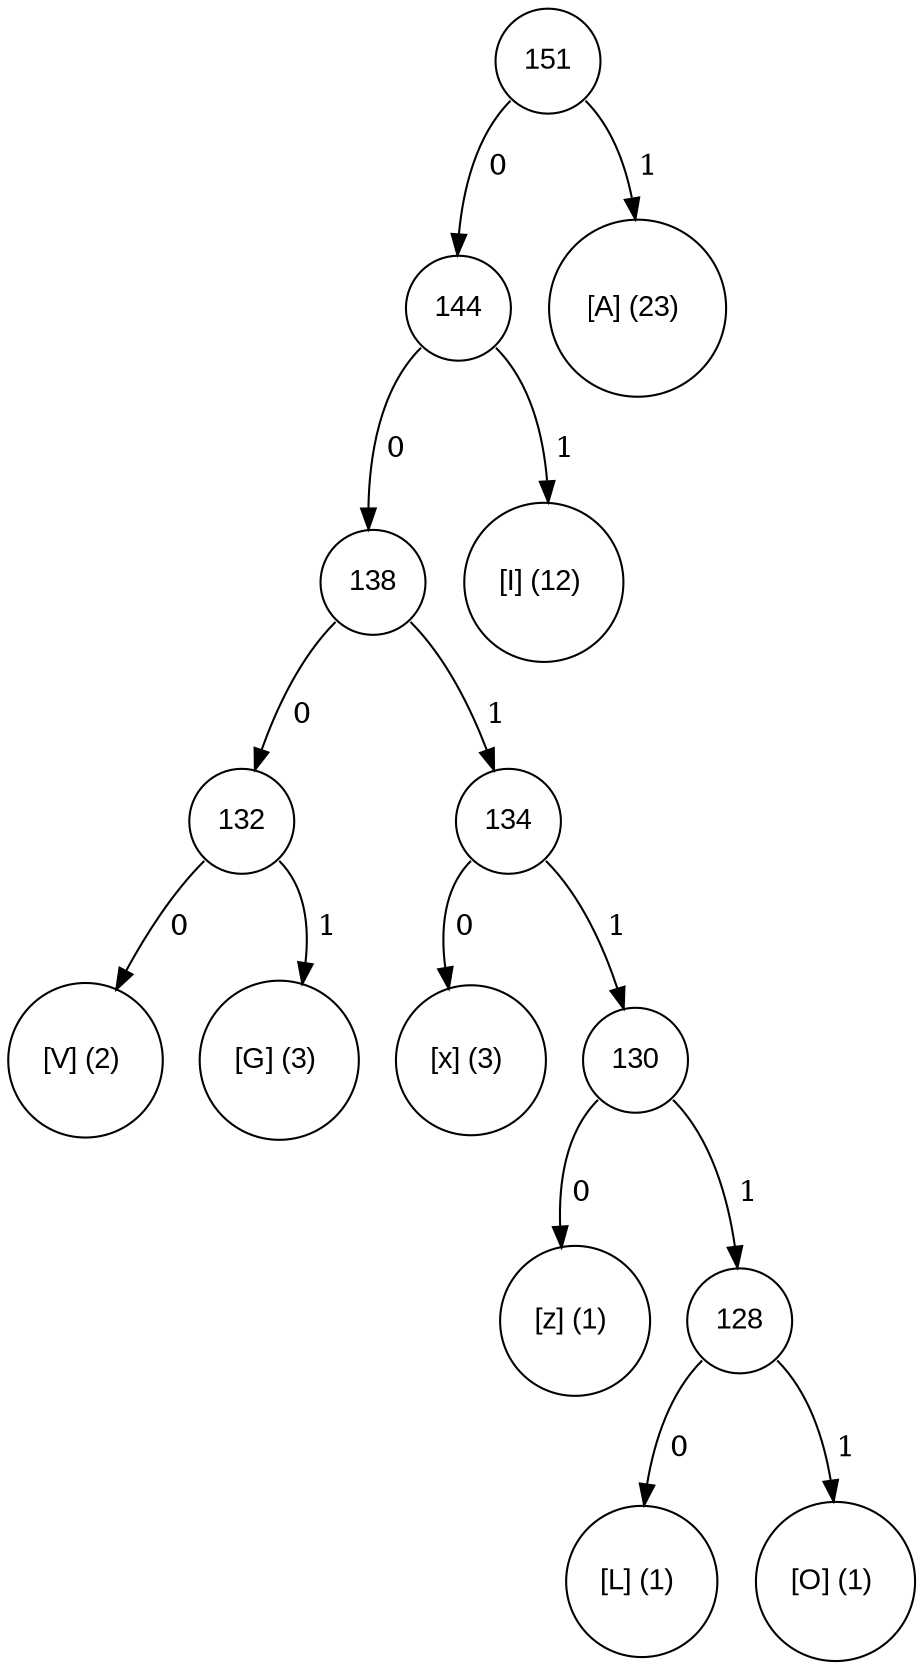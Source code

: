 digraph tree {
	node [fontname="Arial", shape="circle", width=0.5]; 

151:se -> 65 [label = " 1"]; 
65 [label = "[A] (23) "]; 
151:sw -> 144 [label = " 0"]; 
144 [label = "144"]; 
144:se -> 73 [label = " 1"]; 
73 [label = "[I] (12) "]; 
144:sw -> 138 [label = " 0"]; 
138 [label = "138"]; 
138:sw -> 132 [label = " 0"]; 
132 [label = "132"]; 
132:se -> 71 [label = " 1"]; 
71 [label = "[G] (3) "]; 
132:sw -> 86 [label = " 0"]; 
86 [label = "[V] (2) "]; 
138:se -> 134 [label = " 1"]; 
134 [label = "134"]; 
134:sw -> 120 [label = " 0"]; 
120 [label = "[x] (3) "]; 
134:se -> 130 [label = " 1"]; 
130 [label = "130"]; 
130:sw -> 122 [label = " 0"]; 
122 [label = "[z] (1) "]; 
130:se -> 128 [label = " 1"]; 
128 [label = "128"]; 
128:sw -> 76 [label = " 0"]; 
76 [label = "[L] (1) "]; 
128:se -> 79 [label = " 1"]; 
79 [label = "[O] (1) "]; 
}
